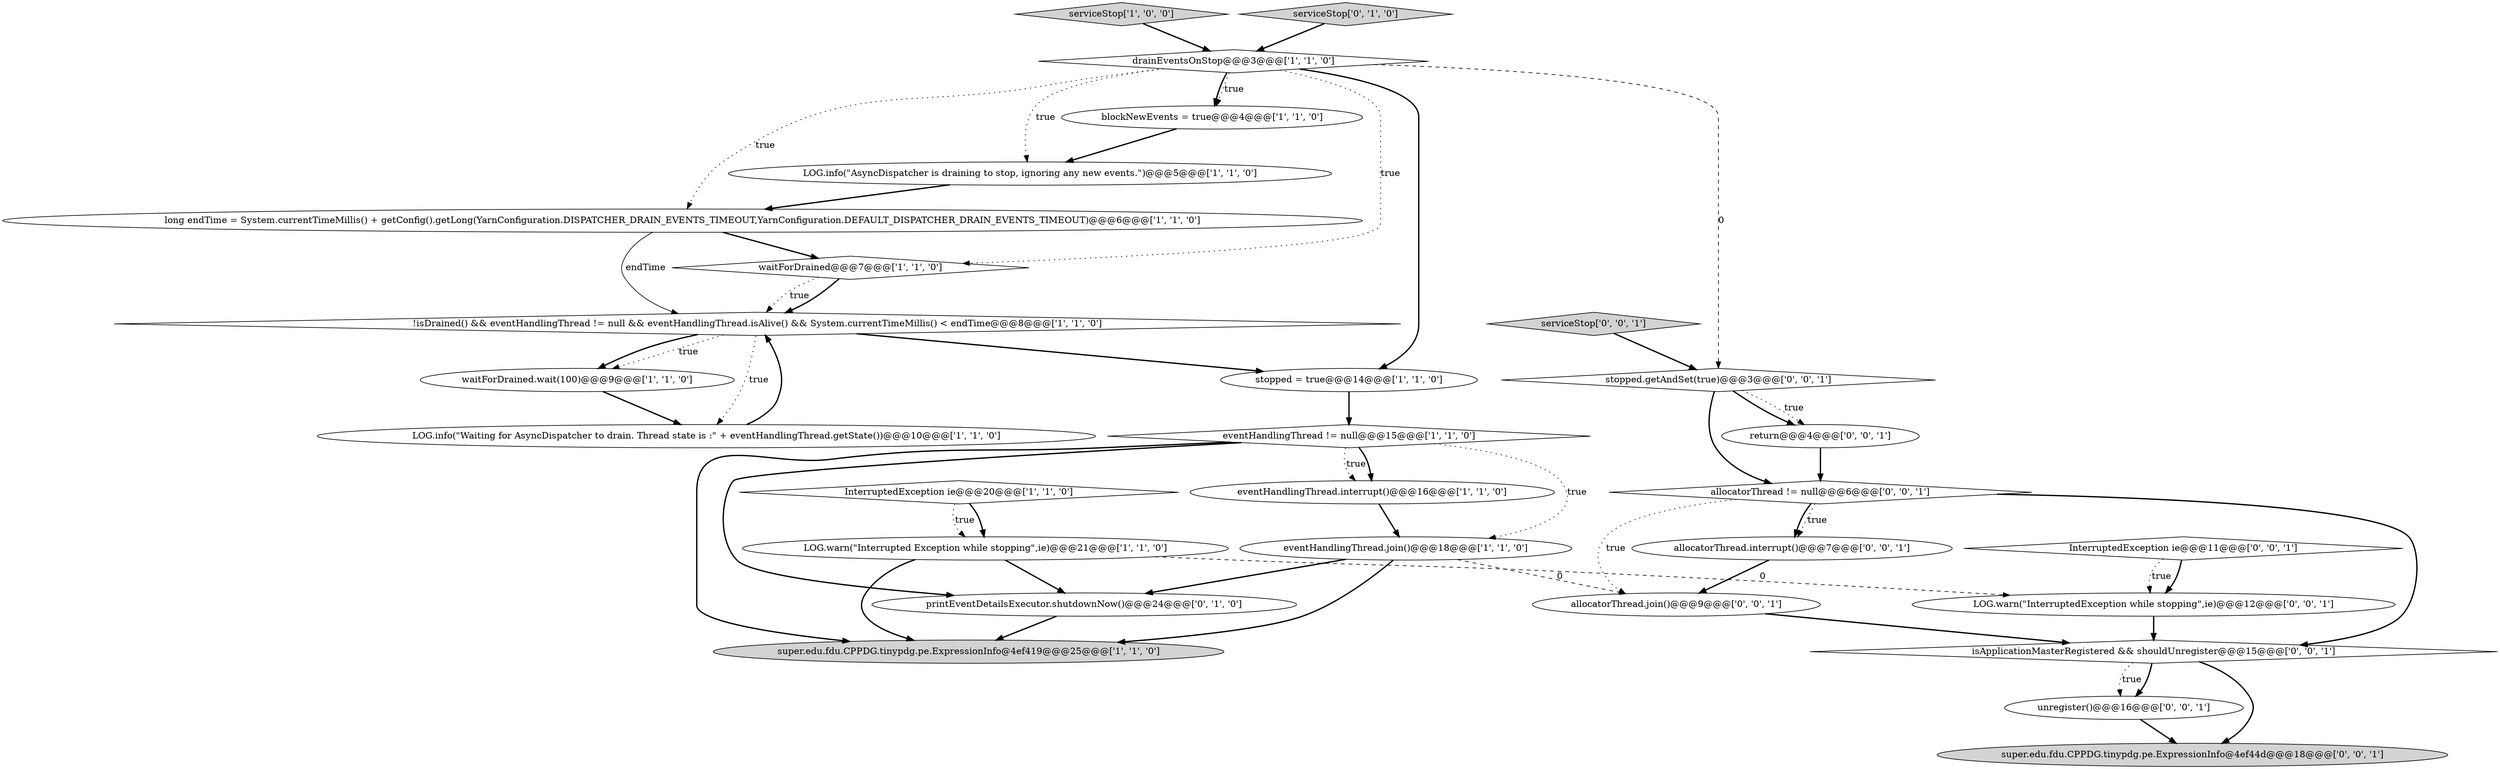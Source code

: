 digraph {
0 [style = filled, label = "serviceStop['1', '0', '0']", fillcolor = lightgray, shape = diamond image = "AAA0AAABBB1BBB"];
13 [style = filled, label = "LOG.info(\"Waiting for AsyncDispatcher to drain. Thread state is :\" + eventHandlingThread.getState())@@@10@@@['1', '1', '0']", fillcolor = white, shape = ellipse image = "AAA0AAABBB1BBB"];
7 [style = filled, label = "stopped = true@@@14@@@['1', '1', '0']", fillcolor = white, shape = ellipse image = "AAA0AAABBB1BBB"];
20 [style = filled, label = "unregister()@@@16@@@['0', '0', '1']", fillcolor = white, shape = ellipse image = "AAA0AAABBB3BBB"];
8 [style = filled, label = "LOG.info(\"AsyncDispatcher is draining to stop, ignoring any new events.\")@@@5@@@['1', '1', '0']", fillcolor = white, shape = ellipse image = "AAA0AAABBB1BBB"];
21 [style = filled, label = "allocatorThread != null@@@6@@@['0', '0', '1']", fillcolor = white, shape = diamond image = "AAA0AAABBB3BBB"];
26 [style = filled, label = "isApplicationMasterRegistered && shouldUnregister@@@15@@@['0', '0', '1']", fillcolor = white, shape = diamond image = "AAA0AAABBB3BBB"];
25 [style = filled, label = "serviceStop['0', '0', '1']", fillcolor = lightgray, shape = diamond image = "AAA0AAABBB3BBB"];
12 [style = filled, label = "eventHandlingThread.join()@@@18@@@['1', '1', '0']", fillcolor = white, shape = ellipse image = "AAA0AAABBB1BBB"];
6 [style = filled, label = "!isDrained() && eventHandlingThread != null && eventHandlingThread.isAlive() && System.currentTimeMillis() < endTime@@@8@@@['1', '1', '0']", fillcolor = white, shape = diamond image = "AAA0AAABBB1BBB"];
10 [style = filled, label = "waitForDrained.wait(100)@@@9@@@['1', '1', '0']", fillcolor = white, shape = ellipse image = "AAA0AAABBB1BBB"];
1 [style = filled, label = "InterruptedException ie@@@20@@@['1', '1', '0']", fillcolor = white, shape = diamond image = "AAA0AAABBB1BBB"];
16 [style = filled, label = "serviceStop['0', '1', '0']", fillcolor = lightgray, shape = diamond image = "AAA0AAABBB2BBB"];
5 [style = filled, label = "eventHandlingThread != null@@@15@@@['1', '1', '0']", fillcolor = white, shape = diamond image = "AAA0AAABBB1BBB"];
2 [style = filled, label = "super.edu.fdu.CPPDG.tinypdg.pe.ExpressionInfo@4ef419@@@25@@@['1', '1', '0']", fillcolor = lightgray, shape = ellipse image = "AAA0AAABBB1BBB"];
17 [style = filled, label = "printEventDetailsExecutor.shutdownNow()@@@24@@@['0', '1', '0']", fillcolor = white, shape = ellipse image = "AAA1AAABBB2BBB"];
4 [style = filled, label = "LOG.warn(\"Interrupted Exception while stopping\",ie)@@@21@@@['1', '1', '0']", fillcolor = white, shape = ellipse image = "AAA0AAABBB1BBB"];
14 [style = filled, label = "eventHandlingThread.interrupt()@@@16@@@['1', '1', '0']", fillcolor = white, shape = ellipse image = "AAA0AAABBB1BBB"];
22 [style = filled, label = "LOG.warn(\"InterruptedException while stopping\",ie)@@@12@@@['0', '0', '1']", fillcolor = white, shape = ellipse image = "AAA0AAABBB3BBB"];
19 [style = filled, label = "return@@@4@@@['0', '0', '1']", fillcolor = white, shape = ellipse image = "AAA0AAABBB3BBB"];
28 [style = filled, label = "stopped.getAndSet(true)@@@3@@@['0', '0', '1']", fillcolor = white, shape = diamond image = "AAA0AAABBB3BBB"];
15 [style = filled, label = "long endTime = System.currentTimeMillis() + getConfig().getLong(YarnConfiguration.DISPATCHER_DRAIN_EVENTS_TIMEOUT,YarnConfiguration.DEFAULT_DISPATCHER_DRAIN_EVENTS_TIMEOUT)@@@6@@@['1', '1', '0']", fillcolor = white, shape = ellipse image = "AAA0AAABBB1BBB"];
23 [style = filled, label = "allocatorThread.join()@@@9@@@['0', '0', '1']", fillcolor = white, shape = ellipse image = "AAA0AAABBB3BBB"];
18 [style = filled, label = "allocatorThread.interrupt()@@@7@@@['0', '0', '1']", fillcolor = white, shape = ellipse image = "AAA0AAABBB3BBB"];
3 [style = filled, label = "blockNewEvents = true@@@4@@@['1', '1', '0']", fillcolor = white, shape = ellipse image = "AAA0AAABBB1BBB"];
9 [style = filled, label = "waitForDrained@@@7@@@['1', '1', '0']", fillcolor = white, shape = diamond image = "AAA0AAABBB1BBB"];
27 [style = filled, label = "super.edu.fdu.CPPDG.tinypdg.pe.ExpressionInfo@4ef44d@@@18@@@['0', '0', '1']", fillcolor = lightgray, shape = ellipse image = "AAA0AAABBB3BBB"];
24 [style = filled, label = "InterruptedException ie@@@11@@@['0', '0', '1']", fillcolor = white, shape = diamond image = "AAA0AAABBB3BBB"];
11 [style = filled, label = "drainEventsOnStop@@@3@@@['1', '1', '0']", fillcolor = white, shape = diamond image = "AAA0AAABBB1BBB"];
5->2 [style = bold, label=""];
28->21 [style = bold, label=""];
5->14 [style = dotted, label="true"];
11->9 [style = dotted, label="true"];
11->3 [style = bold, label=""];
5->14 [style = bold, label=""];
11->3 [style = dotted, label="true"];
20->27 [style = bold, label=""];
15->9 [style = bold, label=""];
12->23 [style = dashed, label="0"];
21->18 [style = dotted, label="true"];
12->2 [style = bold, label=""];
26->20 [style = bold, label=""];
13->6 [style = bold, label=""];
28->19 [style = bold, label=""];
21->23 [style = dotted, label="true"];
14->12 [style = bold, label=""];
4->17 [style = bold, label=""];
5->12 [style = dotted, label="true"];
26->27 [style = bold, label=""];
0->11 [style = bold, label=""];
9->6 [style = dotted, label="true"];
4->2 [style = bold, label=""];
23->26 [style = bold, label=""];
11->7 [style = bold, label=""];
9->6 [style = bold, label=""];
6->10 [style = bold, label=""];
5->17 [style = bold, label=""];
6->13 [style = dotted, label="true"];
19->21 [style = bold, label=""];
24->22 [style = bold, label=""];
24->22 [style = dotted, label="true"];
11->8 [style = dotted, label="true"];
25->28 [style = bold, label=""];
12->17 [style = bold, label=""];
28->19 [style = dotted, label="true"];
22->26 [style = bold, label=""];
6->10 [style = dotted, label="true"];
10->13 [style = bold, label=""];
15->6 [style = solid, label="endTime"];
21->26 [style = bold, label=""];
21->18 [style = bold, label=""];
3->8 [style = bold, label=""];
1->4 [style = bold, label=""];
11->15 [style = dotted, label="true"];
7->5 [style = bold, label=""];
26->20 [style = dotted, label="true"];
6->7 [style = bold, label=""];
16->11 [style = bold, label=""];
1->4 [style = dotted, label="true"];
11->28 [style = dashed, label="0"];
8->15 [style = bold, label=""];
4->22 [style = dashed, label="0"];
18->23 [style = bold, label=""];
17->2 [style = bold, label=""];
}
